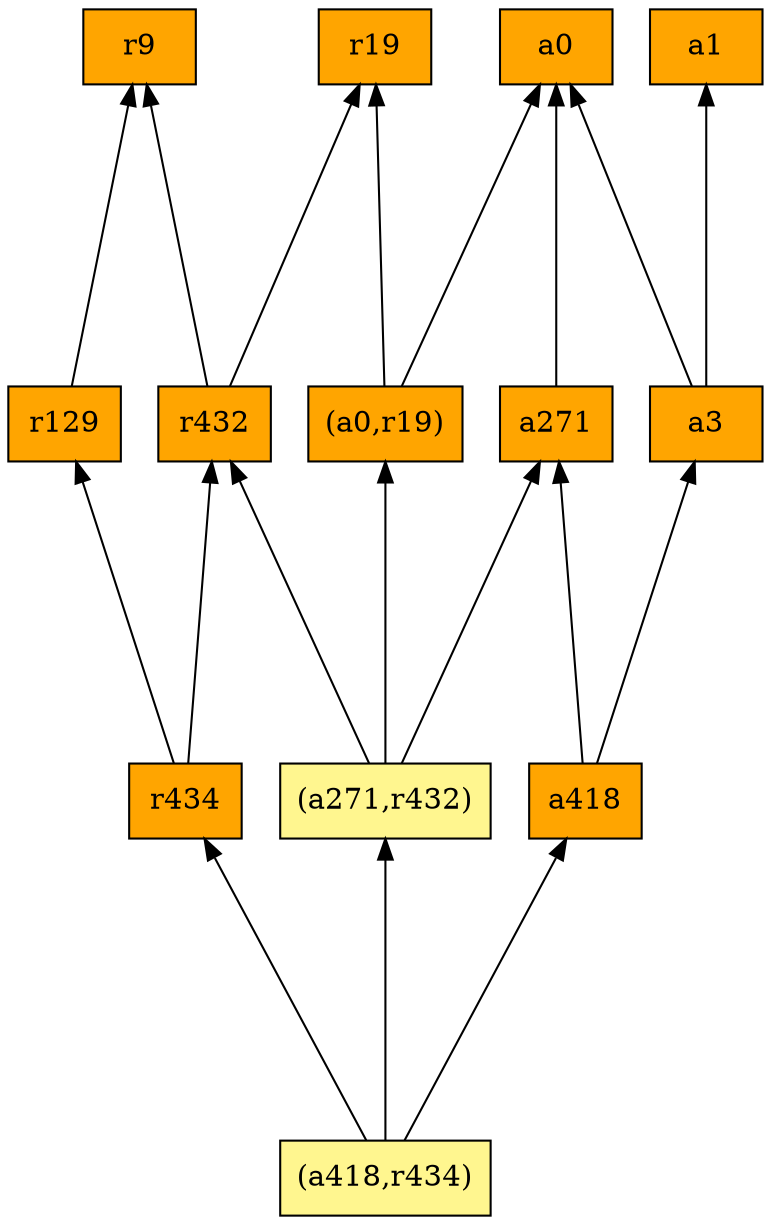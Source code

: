 digraph G {
rankdir=BT;ranksep="2.0";
"(a418,r434)" [shape=record,fillcolor=khaki1,style=filled,label="{(a418,r434)}"];
"a1" [shape=record,fillcolor=orange,style=filled,label="{a1}"];
"r434" [shape=record,fillcolor=orange,style=filled,label="{r434}"];
"a271" [shape=record,fillcolor=orange,style=filled,label="{a271}"];
"(a0,r19)" [shape=record,fillcolor=orange,style=filled,label="{(a0,r19)}"];
"r129" [shape=record,fillcolor=orange,style=filled,label="{r129}"];
"r19" [shape=record,fillcolor=orange,style=filled,label="{r19}"];
"a3" [shape=record,fillcolor=orange,style=filled,label="{a3}"];
"r432" [shape=record,fillcolor=orange,style=filled,label="{r432}"];
"(a271,r432)" [shape=record,fillcolor=khaki1,style=filled,label="{(a271,r432)}"];
"r9" [shape=record,fillcolor=orange,style=filled,label="{r9}"];
"a0" [shape=record,fillcolor=orange,style=filled,label="{a0}"];
"a418" [shape=record,fillcolor=orange,style=filled,label="{a418}"];
"(a418,r434)" -> "r434"
"(a418,r434)" -> "(a271,r432)"
"(a418,r434)" -> "a418"
"r434" -> "r129"
"r434" -> "r432"
"a271" -> "a0"
"(a0,r19)" -> "a0"
"(a0,r19)" -> "r19"
"r129" -> "r9"
"a3" -> "a1"
"a3" -> "a0"
"r432" -> "r9"
"r432" -> "r19"
"(a271,r432)" -> "a271"
"(a271,r432)" -> "(a0,r19)"
"(a271,r432)" -> "r432"
"a418" -> "a271"
"a418" -> "a3"
}